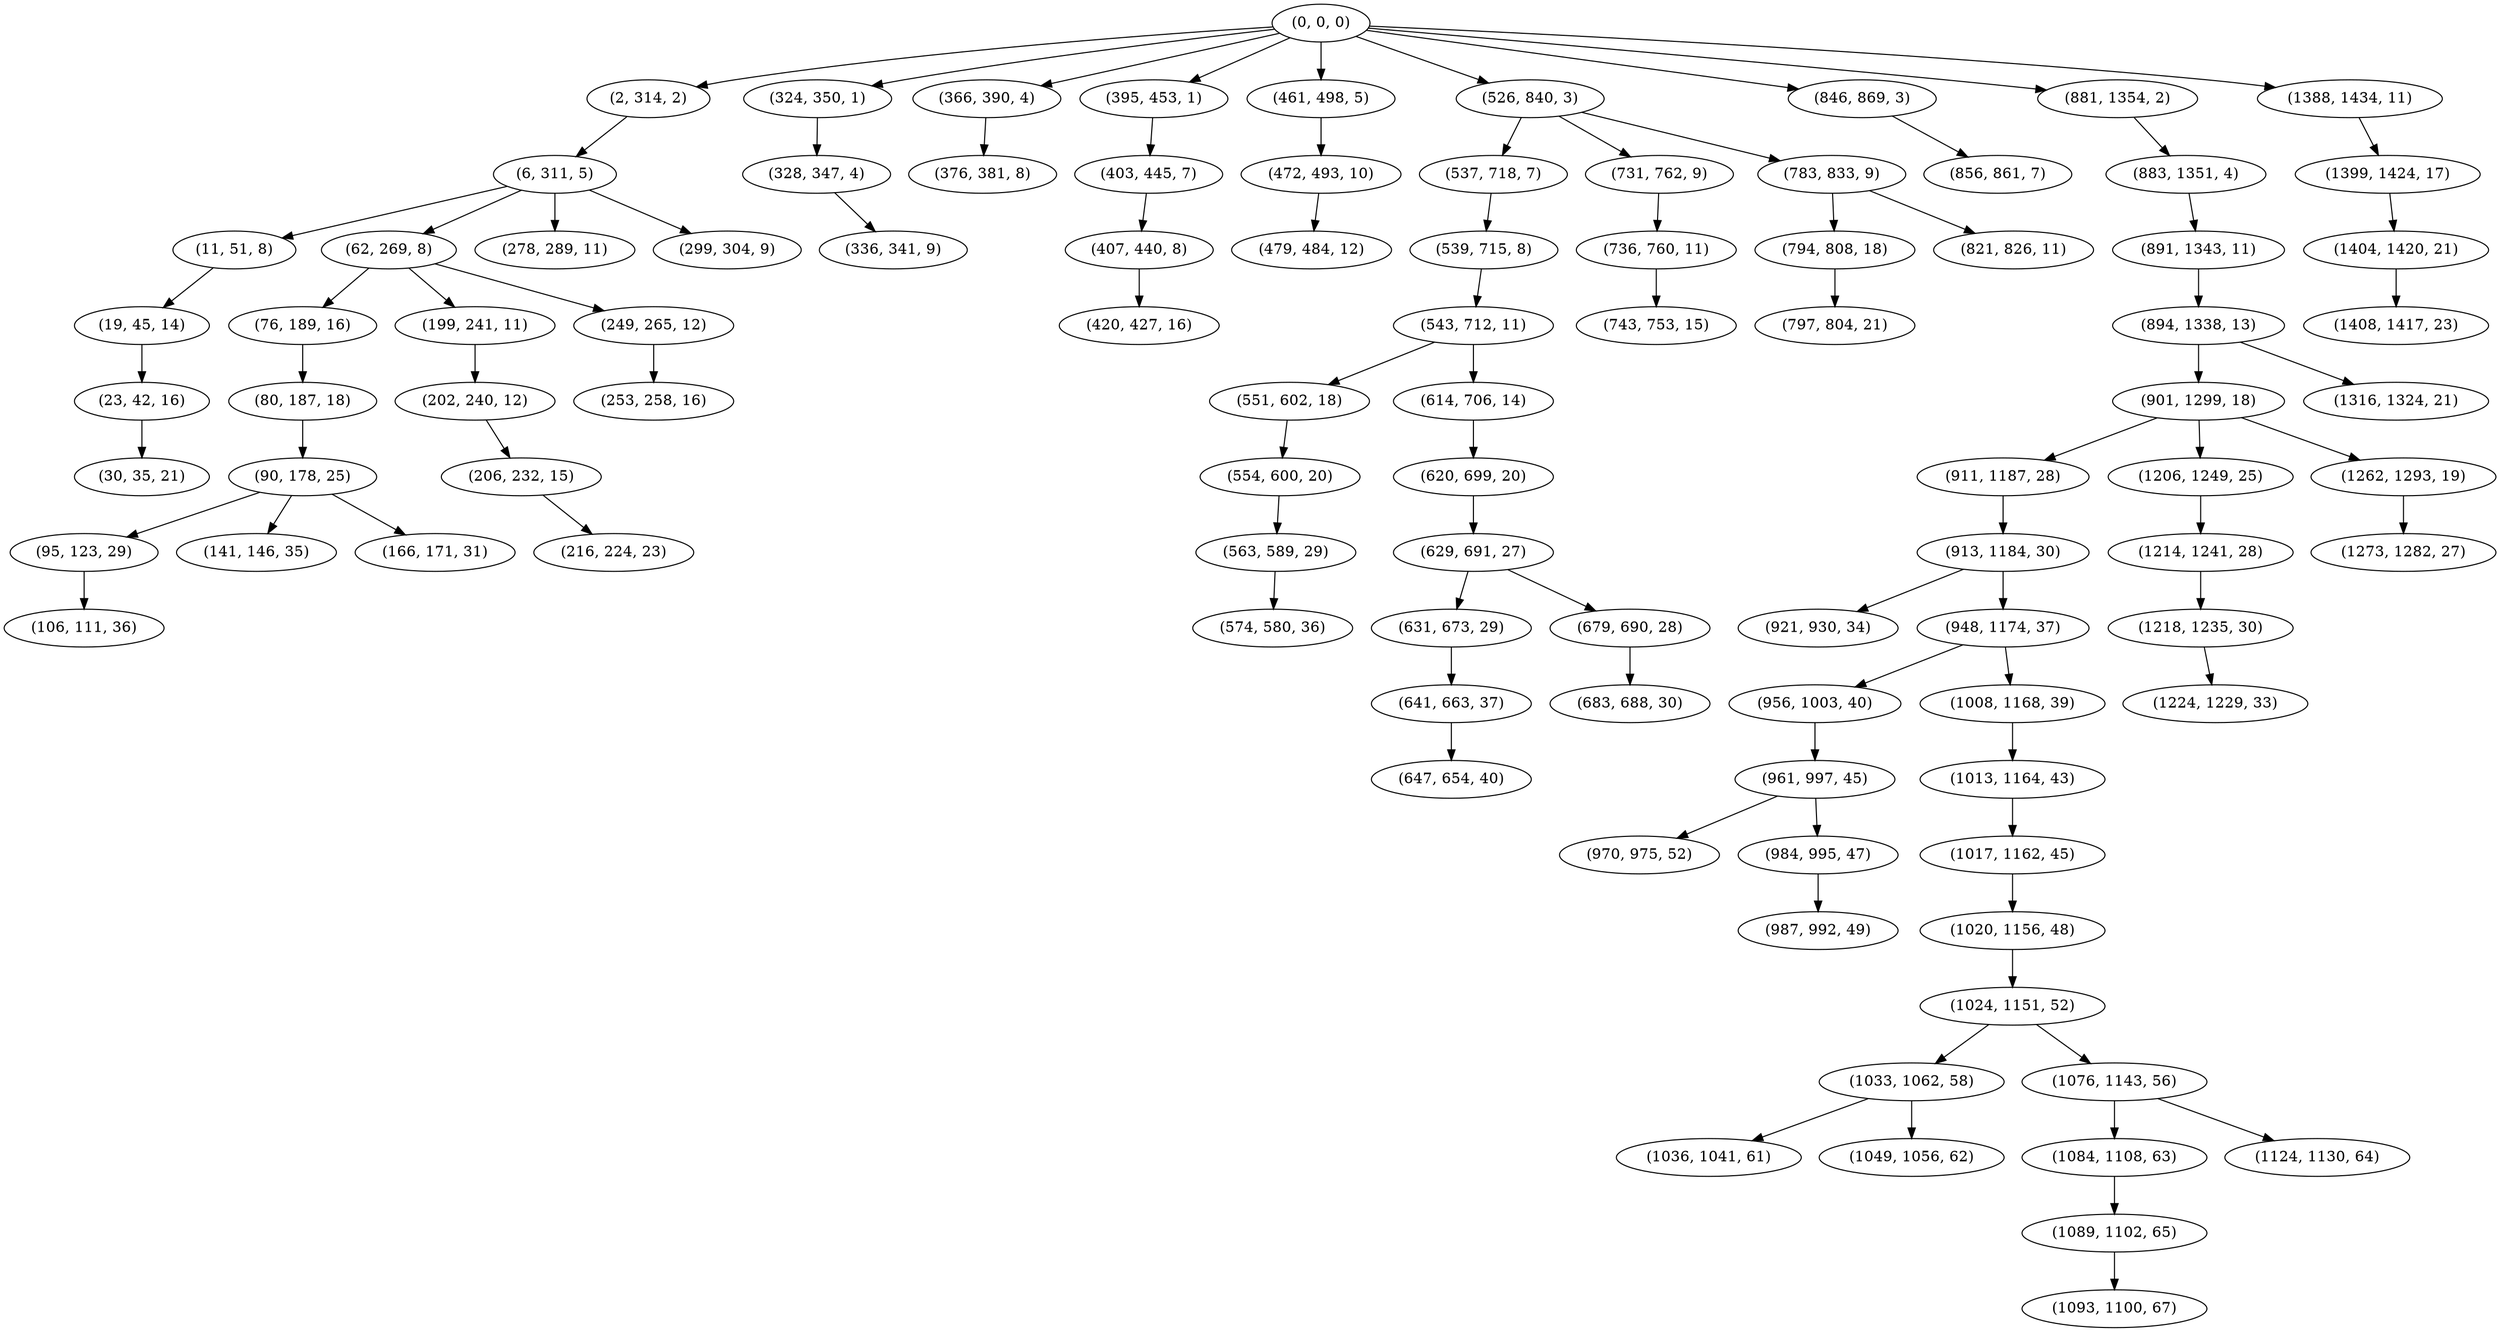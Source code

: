 digraph tree {
    "(0, 0, 0)";
    "(2, 314, 2)";
    "(6, 311, 5)";
    "(11, 51, 8)";
    "(19, 45, 14)";
    "(23, 42, 16)";
    "(30, 35, 21)";
    "(62, 269, 8)";
    "(76, 189, 16)";
    "(80, 187, 18)";
    "(90, 178, 25)";
    "(95, 123, 29)";
    "(106, 111, 36)";
    "(141, 146, 35)";
    "(166, 171, 31)";
    "(199, 241, 11)";
    "(202, 240, 12)";
    "(206, 232, 15)";
    "(216, 224, 23)";
    "(249, 265, 12)";
    "(253, 258, 16)";
    "(278, 289, 11)";
    "(299, 304, 9)";
    "(324, 350, 1)";
    "(328, 347, 4)";
    "(336, 341, 9)";
    "(366, 390, 4)";
    "(376, 381, 8)";
    "(395, 453, 1)";
    "(403, 445, 7)";
    "(407, 440, 8)";
    "(420, 427, 16)";
    "(461, 498, 5)";
    "(472, 493, 10)";
    "(479, 484, 12)";
    "(526, 840, 3)";
    "(537, 718, 7)";
    "(539, 715, 8)";
    "(543, 712, 11)";
    "(551, 602, 18)";
    "(554, 600, 20)";
    "(563, 589, 29)";
    "(574, 580, 36)";
    "(614, 706, 14)";
    "(620, 699, 20)";
    "(629, 691, 27)";
    "(631, 673, 29)";
    "(641, 663, 37)";
    "(647, 654, 40)";
    "(679, 690, 28)";
    "(683, 688, 30)";
    "(731, 762, 9)";
    "(736, 760, 11)";
    "(743, 753, 15)";
    "(783, 833, 9)";
    "(794, 808, 18)";
    "(797, 804, 21)";
    "(821, 826, 11)";
    "(846, 869, 3)";
    "(856, 861, 7)";
    "(881, 1354, 2)";
    "(883, 1351, 4)";
    "(891, 1343, 11)";
    "(894, 1338, 13)";
    "(901, 1299, 18)";
    "(911, 1187, 28)";
    "(913, 1184, 30)";
    "(921, 930, 34)";
    "(948, 1174, 37)";
    "(956, 1003, 40)";
    "(961, 997, 45)";
    "(970, 975, 52)";
    "(984, 995, 47)";
    "(987, 992, 49)";
    "(1008, 1168, 39)";
    "(1013, 1164, 43)";
    "(1017, 1162, 45)";
    "(1020, 1156, 48)";
    "(1024, 1151, 52)";
    "(1033, 1062, 58)";
    "(1036, 1041, 61)";
    "(1049, 1056, 62)";
    "(1076, 1143, 56)";
    "(1084, 1108, 63)";
    "(1089, 1102, 65)";
    "(1093, 1100, 67)";
    "(1124, 1130, 64)";
    "(1206, 1249, 25)";
    "(1214, 1241, 28)";
    "(1218, 1235, 30)";
    "(1224, 1229, 33)";
    "(1262, 1293, 19)";
    "(1273, 1282, 27)";
    "(1316, 1324, 21)";
    "(1388, 1434, 11)";
    "(1399, 1424, 17)";
    "(1404, 1420, 21)";
    "(1408, 1417, 23)";
    "(0, 0, 0)" -> "(2, 314, 2)";
    "(0, 0, 0)" -> "(324, 350, 1)";
    "(0, 0, 0)" -> "(366, 390, 4)";
    "(0, 0, 0)" -> "(395, 453, 1)";
    "(0, 0, 0)" -> "(461, 498, 5)";
    "(0, 0, 0)" -> "(526, 840, 3)";
    "(0, 0, 0)" -> "(846, 869, 3)";
    "(0, 0, 0)" -> "(881, 1354, 2)";
    "(0, 0, 0)" -> "(1388, 1434, 11)";
    "(2, 314, 2)" -> "(6, 311, 5)";
    "(6, 311, 5)" -> "(11, 51, 8)";
    "(6, 311, 5)" -> "(62, 269, 8)";
    "(6, 311, 5)" -> "(278, 289, 11)";
    "(6, 311, 5)" -> "(299, 304, 9)";
    "(11, 51, 8)" -> "(19, 45, 14)";
    "(19, 45, 14)" -> "(23, 42, 16)";
    "(23, 42, 16)" -> "(30, 35, 21)";
    "(62, 269, 8)" -> "(76, 189, 16)";
    "(62, 269, 8)" -> "(199, 241, 11)";
    "(62, 269, 8)" -> "(249, 265, 12)";
    "(76, 189, 16)" -> "(80, 187, 18)";
    "(80, 187, 18)" -> "(90, 178, 25)";
    "(90, 178, 25)" -> "(95, 123, 29)";
    "(90, 178, 25)" -> "(141, 146, 35)";
    "(90, 178, 25)" -> "(166, 171, 31)";
    "(95, 123, 29)" -> "(106, 111, 36)";
    "(199, 241, 11)" -> "(202, 240, 12)";
    "(202, 240, 12)" -> "(206, 232, 15)";
    "(206, 232, 15)" -> "(216, 224, 23)";
    "(249, 265, 12)" -> "(253, 258, 16)";
    "(324, 350, 1)" -> "(328, 347, 4)";
    "(328, 347, 4)" -> "(336, 341, 9)";
    "(366, 390, 4)" -> "(376, 381, 8)";
    "(395, 453, 1)" -> "(403, 445, 7)";
    "(403, 445, 7)" -> "(407, 440, 8)";
    "(407, 440, 8)" -> "(420, 427, 16)";
    "(461, 498, 5)" -> "(472, 493, 10)";
    "(472, 493, 10)" -> "(479, 484, 12)";
    "(526, 840, 3)" -> "(537, 718, 7)";
    "(526, 840, 3)" -> "(731, 762, 9)";
    "(526, 840, 3)" -> "(783, 833, 9)";
    "(537, 718, 7)" -> "(539, 715, 8)";
    "(539, 715, 8)" -> "(543, 712, 11)";
    "(543, 712, 11)" -> "(551, 602, 18)";
    "(543, 712, 11)" -> "(614, 706, 14)";
    "(551, 602, 18)" -> "(554, 600, 20)";
    "(554, 600, 20)" -> "(563, 589, 29)";
    "(563, 589, 29)" -> "(574, 580, 36)";
    "(614, 706, 14)" -> "(620, 699, 20)";
    "(620, 699, 20)" -> "(629, 691, 27)";
    "(629, 691, 27)" -> "(631, 673, 29)";
    "(629, 691, 27)" -> "(679, 690, 28)";
    "(631, 673, 29)" -> "(641, 663, 37)";
    "(641, 663, 37)" -> "(647, 654, 40)";
    "(679, 690, 28)" -> "(683, 688, 30)";
    "(731, 762, 9)" -> "(736, 760, 11)";
    "(736, 760, 11)" -> "(743, 753, 15)";
    "(783, 833, 9)" -> "(794, 808, 18)";
    "(783, 833, 9)" -> "(821, 826, 11)";
    "(794, 808, 18)" -> "(797, 804, 21)";
    "(846, 869, 3)" -> "(856, 861, 7)";
    "(881, 1354, 2)" -> "(883, 1351, 4)";
    "(883, 1351, 4)" -> "(891, 1343, 11)";
    "(891, 1343, 11)" -> "(894, 1338, 13)";
    "(894, 1338, 13)" -> "(901, 1299, 18)";
    "(894, 1338, 13)" -> "(1316, 1324, 21)";
    "(901, 1299, 18)" -> "(911, 1187, 28)";
    "(901, 1299, 18)" -> "(1206, 1249, 25)";
    "(901, 1299, 18)" -> "(1262, 1293, 19)";
    "(911, 1187, 28)" -> "(913, 1184, 30)";
    "(913, 1184, 30)" -> "(921, 930, 34)";
    "(913, 1184, 30)" -> "(948, 1174, 37)";
    "(948, 1174, 37)" -> "(956, 1003, 40)";
    "(948, 1174, 37)" -> "(1008, 1168, 39)";
    "(956, 1003, 40)" -> "(961, 997, 45)";
    "(961, 997, 45)" -> "(970, 975, 52)";
    "(961, 997, 45)" -> "(984, 995, 47)";
    "(984, 995, 47)" -> "(987, 992, 49)";
    "(1008, 1168, 39)" -> "(1013, 1164, 43)";
    "(1013, 1164, 43)" -> "(1017, 1162, 45)";
    "(1017, 1162, 45)" -> "(1020, 1156, 48)";
    "(1020, 1156, 48)" -> "(1024, 1151, 52)";
    "(1024, 1151, 52)" -> "(1033, 1062, 58)";
    "(1024, 1151, 52)" -> "(1076, 1143, 56)";
    "(1033, 1062, 58)" -> "(1036, 1041, 61)";
    "(1033, 1062, 58)" -> "(1049, 1056, 62)";
    "(1076, 1143, 56)" -> "(1084, 1108, 63)";
    "(1076, 1143, 56)" -> "(1124, 1130, 64)";
    "(1084, 1108, 63)" -> "(1089, 1102, 65)";
    "(1089, 1102, 65)" -> "(1093, 1100, 67)";
    "(1206, 1249, 25)" -> "(1214, 1241, 28)";
    "(1214, 1241, 28)" -> "(1218, 1235, 30)";
    "(1218, 1235, 30)" -> "(1224, 1229, 33)";
    "(1262, 1293, 19)" -> "(1273, 1282, 27)";
    "(1388, 1434, 11)" -> "(1399, 1424, 17)";
    "(1399, 1424, 17)" -> "(1404, 1420, 21)";
    "(1404, 1420, 21)" -> "(1408, 1417, 23)";
}
